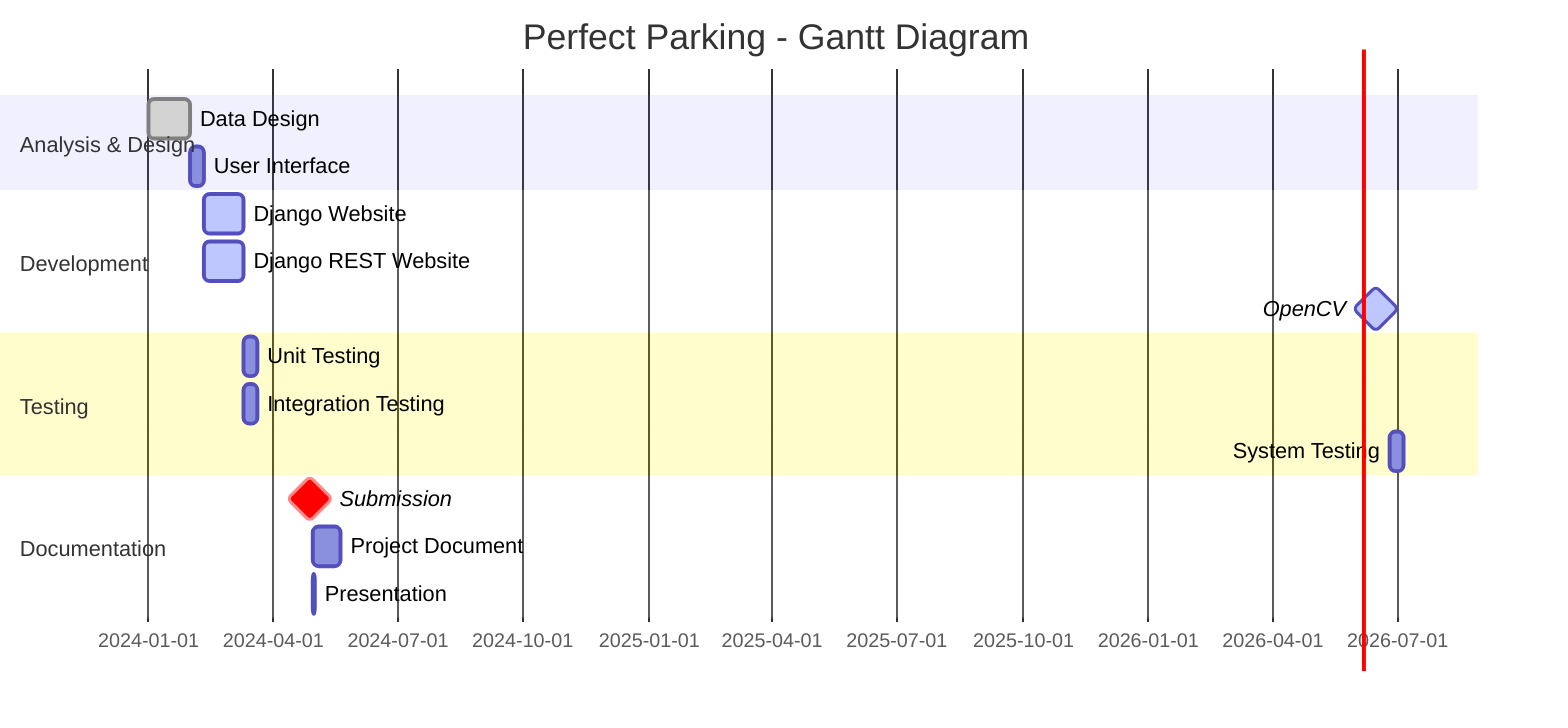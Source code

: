 gantt
    title Perfect Parking - Gantt Diagram
    dateFormat  YYYY-MM-DD
    section Analysis & Design
        Data Design      :done, dataDesign, 2024-01-01, 30d
        User Interface   :ui, after dataDesign  , 10d
    section Development
        Django Website   :active, django, after ui, 30d
        Django REST Website:active, djangoRest, after ui, 30d
        OpenCV           :active, milestone, opencv, after aiSolutions, 20d
    section Testing
        Unit Testing     :after django, 10d
        Integration Testing:after djangoRest, 10d
        System Testing   :after opencv, 10d
    section Documentation
        Submission       :crit, milestone, submission, 2024-04-25, 5d
        Project Document :after submission, 20d
        Presentation     :after submission, 2d